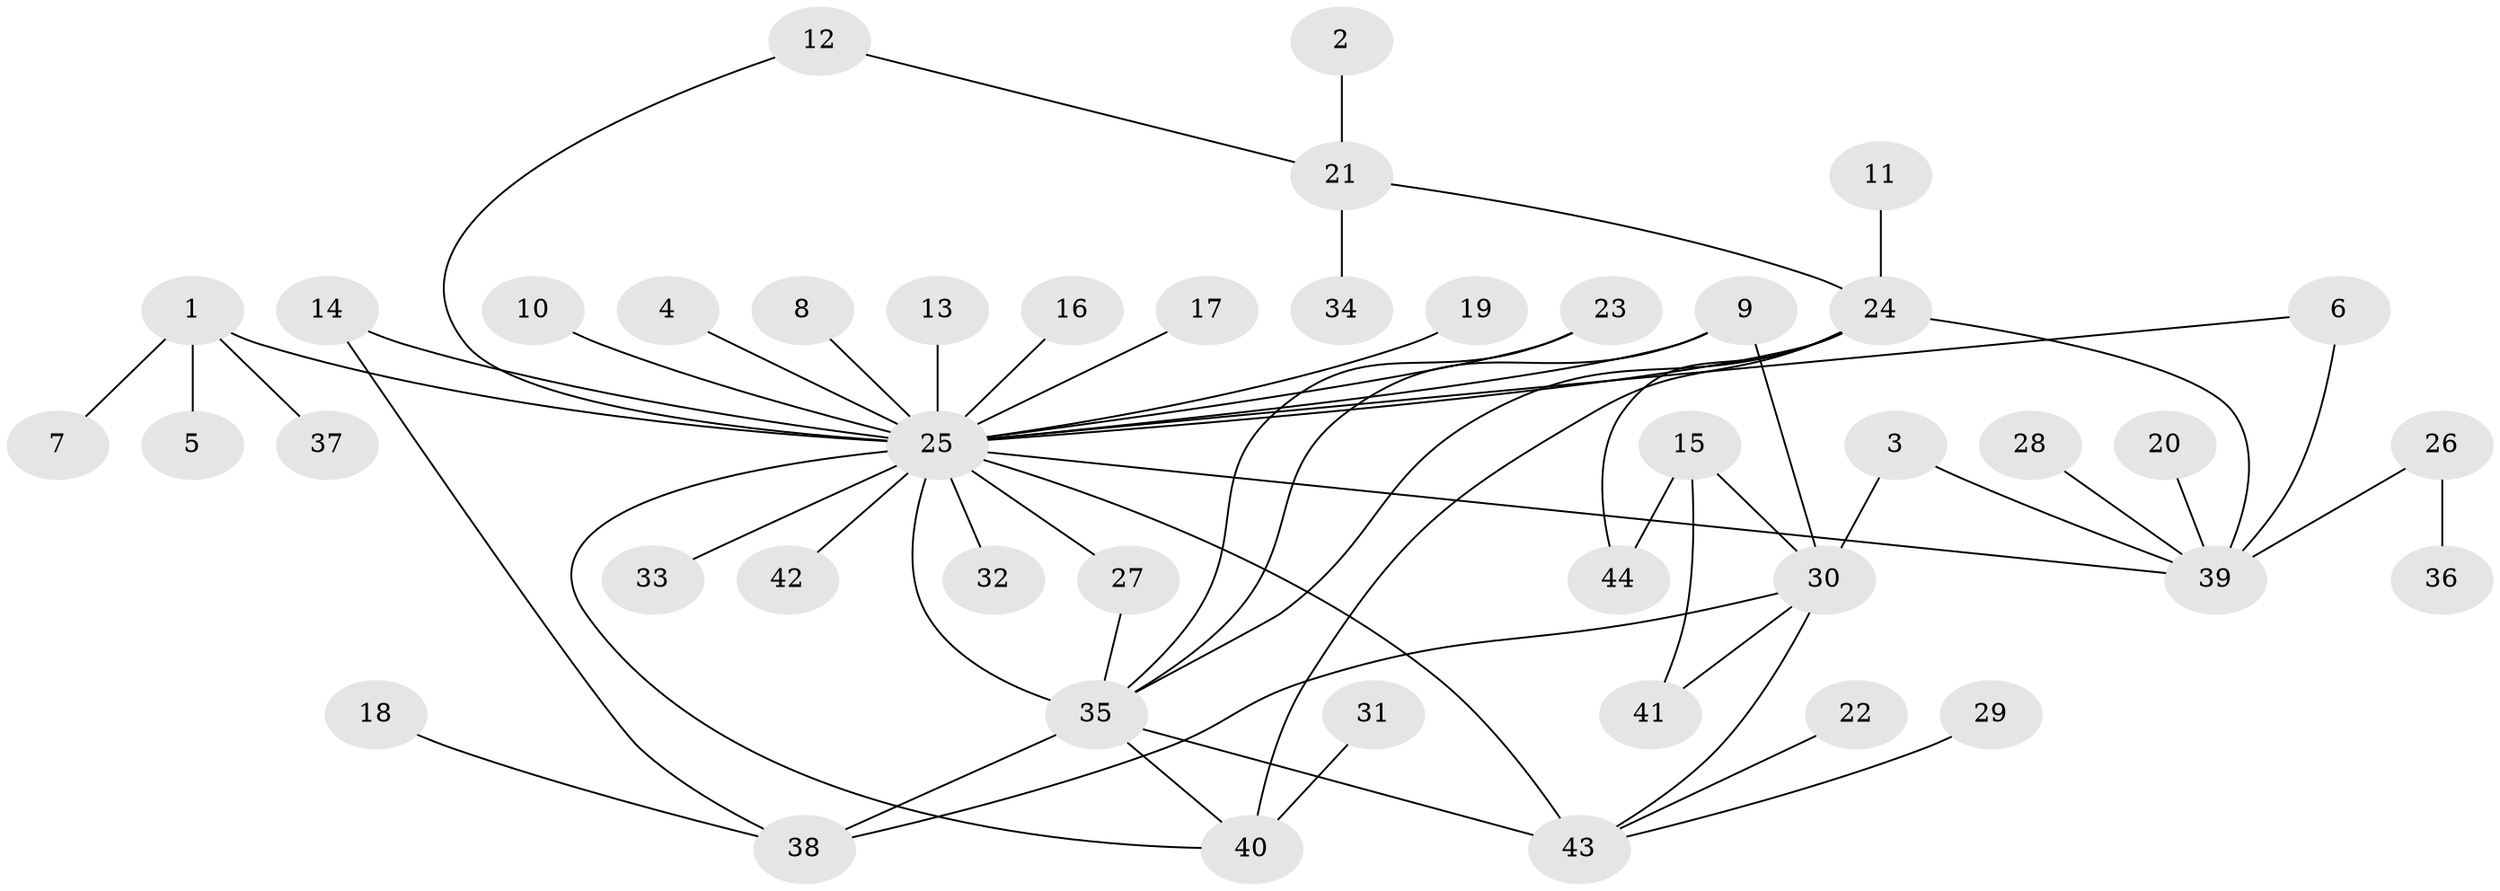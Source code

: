 // original degree distribution, {26: 0.011494252873563218, 5: 0.06896551724137931, 3: 0.14942528735632185, 8: 0.011494252873563218, 2: 0.1839080459770115, 7: 0.011494252873563218, 1: 0.5057471264367817, 9: 0.022988505747126436, 4: 0.034482758620689655}
// Generated by graph-tools (version 1.1) at 2025/49/03/09/25 03:49:51]
// undirected, 44 vertices, 59 edges
graph export_dot {
graph [start="1"]
  node [color=gray90,style=filled];
  1;
  2;
  3;
  4;
  5;
  6;
  7;
  8;
  9;
  10;
  11;
  12;
  13;
  14;
  15;
  16;
  17;
  18;
  19;
  20;
  21;
  22;
  23;
  24;
  25;
  26;
  27;
  28;
  29;
  30;
  31;
  32;
  33;
  34;
  35;
  36;
  37;
  38;
  39;
  40;
  41;
  42;
  43;
  44;
  1 -- 5 [weight=1.0];
  1 -- 7 [weight=1.0];
  1 -- 25 [weight=2.0];
  1 -- 37 [weight=1.0];
  2 -- 21 [weight=1.0];
  3 -- 30 [weight=1.0];
  3 -- 39 [weight=1.0];
  4 -- 25 [weight=1.0];
  6 -- 25 [weight=1.0];
  6 -- 39 [weight=2.0];
  8 -- 25 [weight=1.0];
  9 -- 25 [weight=1.0];
  9 -- 30 [weight=1.0];
  9 -- 35 [weight=1.0];
  10 -- 25 [weight=1.0];
  11 -- 24 [weight=1.0];
  12 -- 21 [weight=1.0];
  12 -- 25 [weight=1.0];
  13 -- 25 [weight=1.0];
  14 -- 25 [weight=2.0];
  14 -- 38 [weight=1.0];
  15 -- 30 [weight=1.0];
  15 -- 41 [weight=1.0];
  15 -- 44 [weight=1.0];
  16 -- 25 [weight=1.0];
  17 -- 25 [weight=1.0];
  18 -- 38 [weight=1.0];
  19 -- 25 [weight=1.0];
  20 -- 39 [weight=1.0];
  21 -- 24 [weight=1.0];
  21 -- 34 [weight=1.0];
  22 -- 43 [weight=1.0];
  23 -- 25 [weight=1.0];
  23 -- 35 [weight=1.0];
  24 -- 25 [weight=1.0];
  24 -- 35 [weight=1.0];
  24 -- 39 [weight=1.0];
  24 -- 40 [weight=1.0];
  24 -- 44 [weight=1.0];
  25 -- 27 [weight=1.0];
  25 -- 32 [weight=1.0];
  25 -- 33 [weight=1.0];
  25 -- 35 [weight=1.0];
  25 -- 39 [weight=1.0];
  25 -- 40 [weight=1.0];
  25 -- 42 [weight=1.0];
  25 -- 43 [weight=2.0];
  26 -- 36 [weight=1.0];
  26 -- 39 [weight=1.0];
  27 -- 35 [weight=1.0];
  28 -- 39 [weight=1.0];
  29 -- 43 [weight=1.0];
  30 -- 38 [weight=1.0];
  30 -- 41 [weight=1.0];
  30 -- 43 [weight=1.0];
  31 -- 40 [weight=1.0];
  35 -- 38 [weight=1.0];
  35 -- 40 [weight=1.0];
  35 -- 43 [weight=1.0];
}
